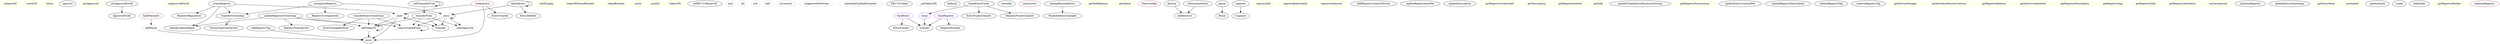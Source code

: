 strict digraph {
  balanceOf [color=yellow]
  ownerOf [color=yellow]
  exists [color=yellow]
  approve
  getApproved [color=yellow]
  setApprovalForAll
  isApprovedForAll [color=yellow]
  transferFrom
  safeTransferFrom
  totalSupply [color=yellow]
  tokenOfOwnerByIndex [color=yellow]
  tokenByIndex [color=yellow]
  name [color=yellow]
  symbol [color=yellow]
  tokenURI [color=yellow]
  onERC721Received
  mul [color=gray]
  div [color=gray]
  sub [color=gray]
  add [color=gray]
  isContract [color=gray]
  ApprovalForAll
  clearApproval [color=gray]
  removeTokenFrom [color=gray]
  addTokenTo [color=gray]
  Transfer
  isApprovedOrOwner [color=gray]
  _mint [color=gray]
  _burn [color=gray]
  checkAndCallSafeTransfer [color=gray]
  ERC721Token
  _setTokenURI [color=gray]
  push
  SplitPayment [color=brown]
  addPayee [color=gray]
  fallback
  claim [color=purple]
  transfer
  Ownable
  transferOwnership
  OwnershipTransferred
  constructor [color=brown]
  changePayeeAddress
  PayeeAddressChanged
  createEntry [color=brown]
  transferAdminRights
  deleteEntry
  transferEntryOwnership
  fundEntry [color=purple]
  claimEntryFunds
  getSafeBalance [color=yellow]
  getAdmin [color=yellow]
  Destructible [color=brown]
  destroy
  selfdestruct
  destroyAndSend
  pause
  Pause
  unpause
  Unpause
  registryInfo [color=yellow]
  registryBalanceInfo [color=yellow]
  registriesAmount [color=yellow]
  addRegistryCreatorVersion
  updateRegistrationFee
  updateDescription
  getRegistryCreatorInfo [color=yellow]
  getDescription [color=yellow]
  getRegistrationFee [color=yellow]
  getSafe [color=yellow]
  updateCreateEntryPermissionGroup
  getRegistryPermissions [color=yellow]
  updateEntryCreationFee
  updateRegistryDescription
  addRegistryTag
  updateRegistryTag
  removeRegistryTag
  getEntriesStorage [color=yellow]
  getInterfaceEntriesContract [color=yellow]
  getRegistryBalance [color=yellow]
  getEntryCreationFee [color=yellow]
  getRegistryDescription [color=yellow]
  getRegistryTags [color=yellow]
  getRegistrySafe [color=yellow]
  getRegistryInitStatus [color=yellow]
  entriesAmount [color=yellow]
  initializeRegistry
  EntryCreated
  EntryDeleted
  EntryChangedOwner
  EntryFunded
  EntryFundsClaimed
  updateEntryTimestamp
  getEntryMeta [color=yellow]
  checkAuth [color=yellow]
  updateName
  create
  setBuilder
  createRegistry
  getRegistryBuilder [color=yellow]
  registerRegistry [color=brown]
  updateRegistryOwnership
  RegistryTransferred
  unregisterRegistry
  RegistryUnregistered
  fundRegistry [color=purple]
  RegistryFunded
  RegistryFundsClaimed
  RegistryRegistered
  setApprovalForAll -> ApprovalForAll
  transferFrom -> clearApproval
  transferFrom -> removeTokenFrom
  transferFrom -> addTokenTo
  transferFrom -> Transfer
  safeTransferFrom -> safeTransferFrom
  safeTransferFrom -> transferFrom
  _mint -> addTokenTo
  _mint -> Transfer
  _burn -> clearApproval
  _burn -> removeTokenFrom
  _burn -> Transfer
  addTokenTo -> addTokenTo
  addTokenTo -> push
  removeTokenFrom -> removeTokenFrom
  _mint -> _mint
  _mint -> push
  _burn -> _burn
  SplitPayment -> addPayee
  claim -> transfer
  addPayee -> push
  transferOwnership -> OwnershipTransferred
  changePayeeAddress -> PayeeAddressChanged
  destroy -> selfdestruct
  destroyAndSend -> selfdestruct
  pause -> Pause
  unpause -> Unpause
  addRegistryTag -> push
  createEntry -> _mint
  createEntry -> push
  createEntry -> EntryCreated
  deleteEntry -> deleteEntry
  deleteEntry -> _burn
  deleteEntry -> EntryDeleted
  transferEntryOwnership -> removeTokenFrom
  transferEntryOwnership -> addTokenTo
  transferEntryOwnership -> EntryChangedOwner
  fundEntry -> transfer
  fundEntry -> EntryFunded
  claimEntryFunds -> claim
  claimEntryFunds -> EntryFundsClaimed
  createRegistry -> transferOwnership
  updateRegistryOwnership -> transferAdminRights
  updateRegistryOwnership -> removeTokenFrom
  updateRegistryOwnership -> addTokenTo
  updateRegistryOwnership -> RegistryTransferred
  unregisterRegistry -> transferOwnership
  unregisterRegistry -> _burn
  unregisterRegistry -> RegistryUnregistered
  fundRegistry -> transfer
  fundRegistry -> RegistryFunded
  claimEntryFunds -> RegistryFundsClaimed
  createRegistry -> transferAdminRights
  createRegistry -> _mint
  createRegistry -> RegistryRegistered
}

